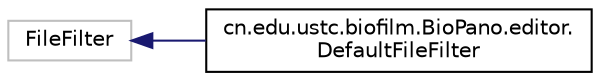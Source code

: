 digraph "Graphical Class Hierarchy"
{
  edge [fontname="Helvetica",fontsize="10",labelfontname="Helvetica",labelfontsize="10"];
  node [fontname="Helvetica",fontsize="10",shape=record];
  rankdir="LR";
  Node1 [label="FileFilter",height=0.2,width=0.4,color="grey75", fillcolor="white", style="filled"];
  Node1 -> Node2 [dir="back",color="midnightblue",fontsize="10",style="solid",fontname="Helvetica"];
  Node2 [label="cn.edu.ustc.biofilm.BioPano.editor.\lDefaultFileFilter",height=0.2,width=0.4,color="black", fillcolor="white", style="filled",URL="$classcn_1_1edu_1_1ustc_1_1biofilm_1_1_bio_pano_1_1editor_1_1_default_file_filter.html"];
}
